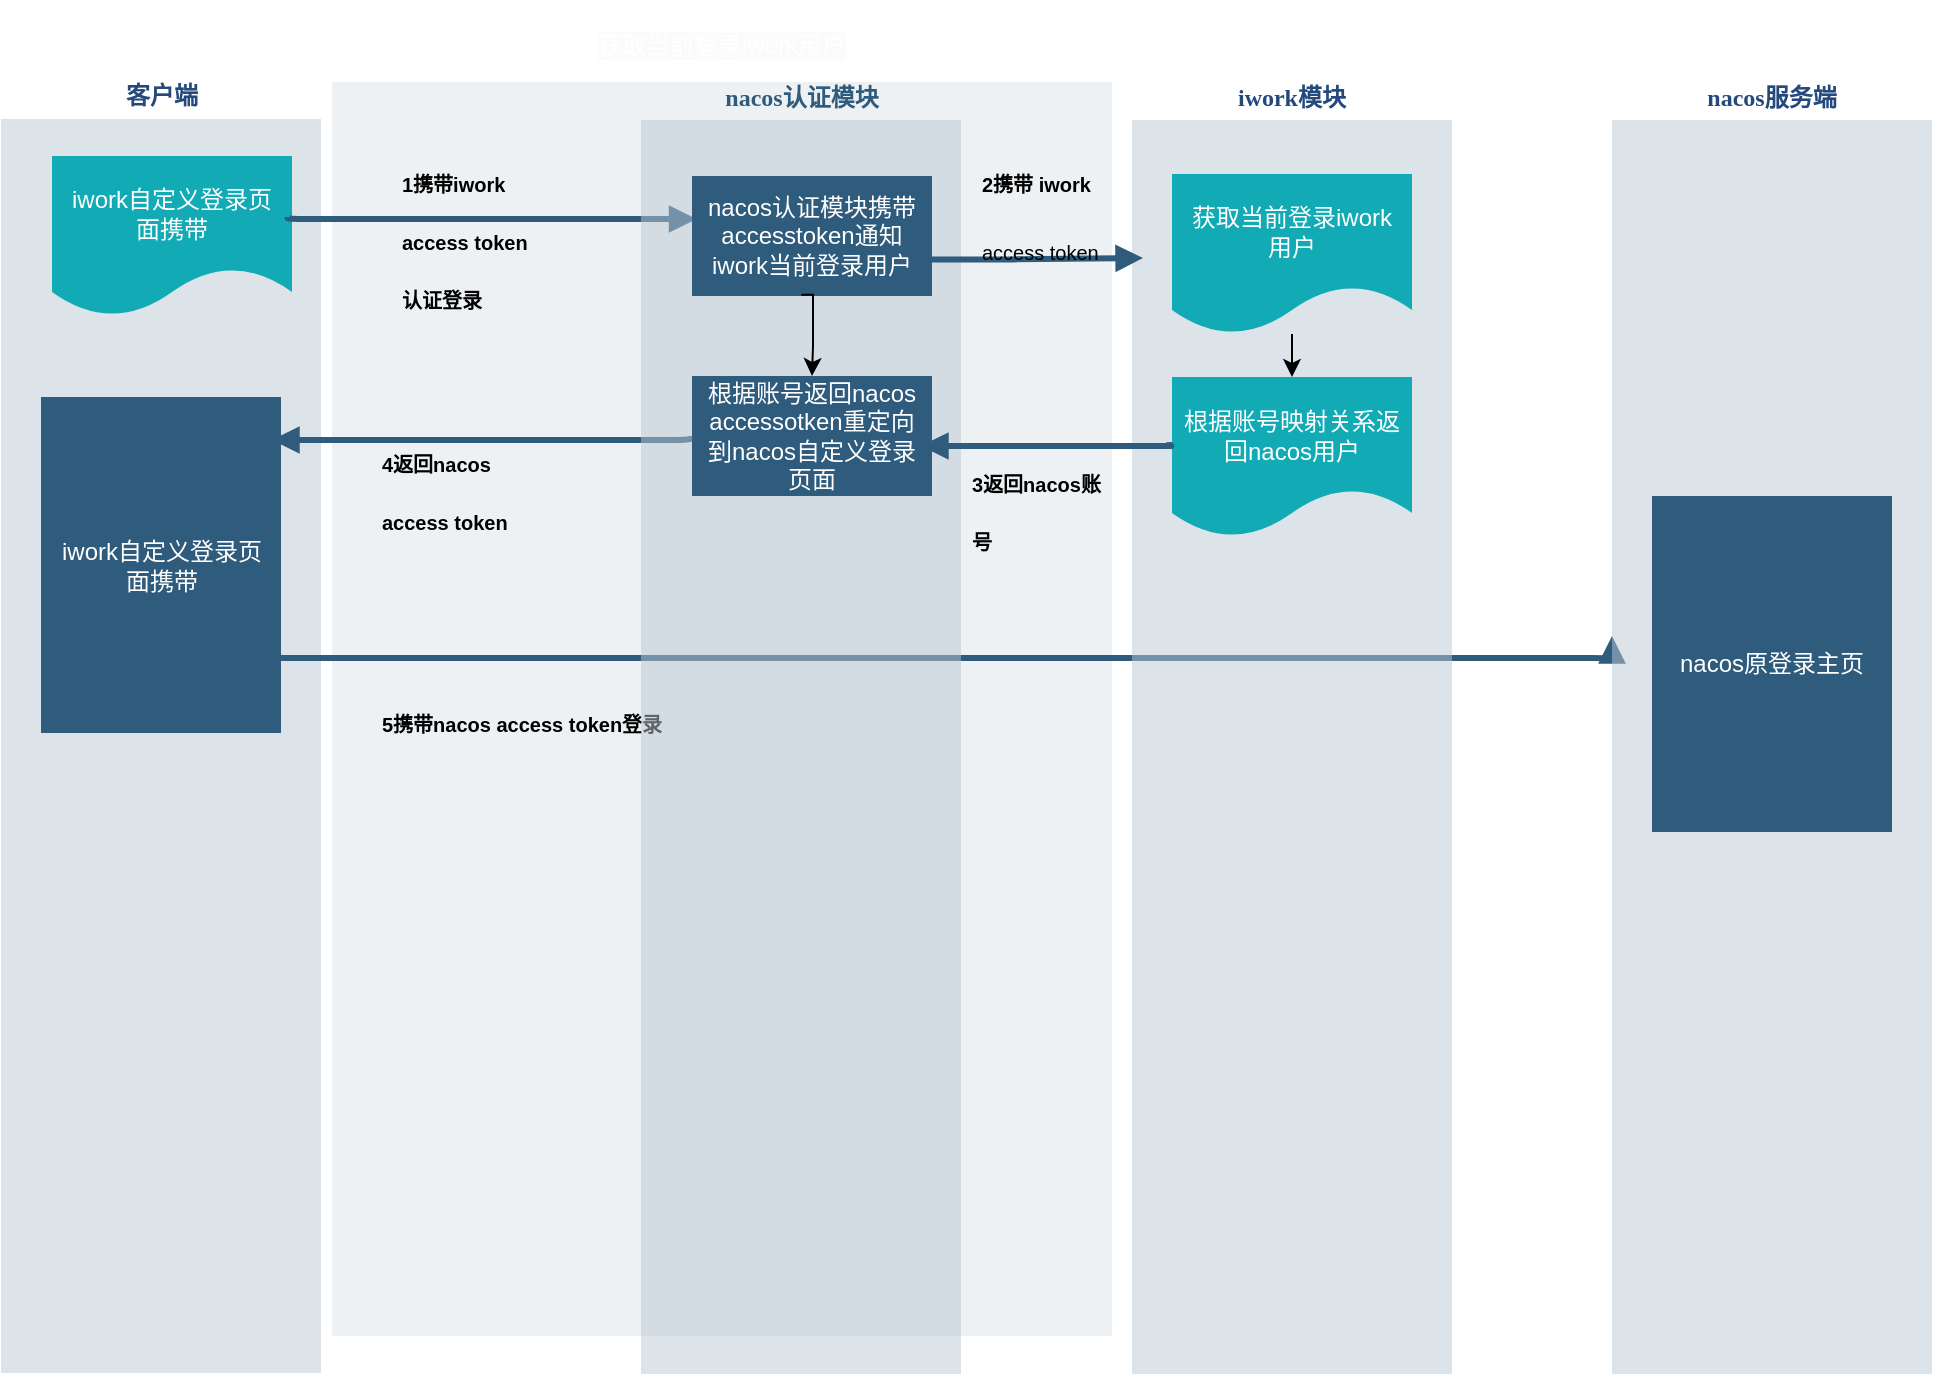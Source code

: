 <mxfile version="21.7.5" type="github">
  <diagram id="07fea595-8f29-1299-0266-81d95cde20df" name="Page-1">
    <mxGraphModel dx="1477" dy="626" grid="1" gridSize="10" guides="1" tooltips="1" connect="1" arrows="1" fold="1" page="1" pageScale="1" pageWidth="1169" pageHeight="827" background="#ffffff" math="0" shadow="0">
      <root>
        <mxCell id="0" />
        <mxCell id="1" parent="0" />
        <mxCell id="170" value="&lt;font color=&quot;#23497d&quot;&gt;客户端&lt;/font&gt;" style="swimlane;whiteSpace=wrap;fillColor=none;swimlaneFillColor=#BAC8D3;fontColor=#2F5B7C;fontFamily=Tahoma;html=1;strokeColor=none;opacity=50;" parent="1" vertex="1">
          <mxGeometry x="24.5" y="88.5" width="160" height="650" as="geometry">
            <mxRectangle x="20" y="20" width="80" height="23" as="alternateBounds" />
          </mxGeometry>
        </mxCell>
        <mxCell id="JCUp2-WsoM5vCHeJatl--247" value="iwork自定义登录页面携带" style="shape=document;whiteSpace=wrap;verticalAlign=middle;strokeColor=none;fillColor=#12aab5;shadow=0;fontColor=#FFFFFF;fontFamily=Helvetica;fontStyle=0;html=1;fontSize=12;spacing=6;spacingBottom=22;" vertex="1" parent="170">
          <mxGeometry x="25.5" y="41.5" width="120" height="80" as="geometry" />
        </mxCell>
        <mxCell id="171" value="iwork自定义登录页面携带" style="whiteSpace=wrap;shadow=0;fontColor=#FFFFFF;fontFamily=Helvetica;fontStyle=0;html=1;fontSize=12;plain-purple;strokeColor=none;fillColor=#2f5b7c;gradientColor=none;spacing=6;verticalAlign=middle;" parent="170" vertex="1">
          <mxGeometry x="20" y="162" width="120" height="168" as="geometry" />
        </mxCell>
        <mxCell id="183" value="&#xa;&lt;span style=&quot;color: rgb(255, 255, 255); font-family: Helvetica; font-size: 12px; font-style: normal; font-variant-ligatures: normal; font-variant-caps: normal; font-weight: 400; letter-spacing: normal; orphans: 2; text-align: center; text-indent: 0px; text-transform: none; widows: 2; word-spacing: 0px; -webkit-text-stroke-width: 0px; background-color: rgb(251, 251, 251); text-decoration-thickness: initial; text-decoration-style: initial; text-decoration-color: initial; float: none; display: inline !important;&quot;&gt;获取当前登录iwork用户&lt;/span&gt;&#xa;&#xa;" style="swimlane;whiteSpace=wrap;fillColor=none;swimlaneFillColor=#BAC8D3;fontColor=#2F5B7C;fontFamily=Tahoma;html=1;strokeColor=none;opacity=25;" parent="1" vertex="1">
          <mxGeometry x="190" y="70" width="390" height="650" as="geometry">
            <mxRectangle x="20" y="20" width="80" height="23" as="alternateBounds" />
          </mxGeometry>
        </mxCell>
        <mxCell id="JCUp2-WsoM5vCHeJatl--217" value="" style="edgeStyle=segmentEdgeStyle;strokeColor=#2F5B7C;strokeWidth=3;html=1;endArrow=block;endFill=1;" edge="1" parent="183">
          <mxGeometry x="-20" y="90" width="100" height="100" as="geometry">
            <mxPoint x="-22.25" y="90.5" as="sourcePoint" />
            <mxPoint x="182.25" y="91.5" as="targetPoint" />
            <Array as="points">
              <mxPoint x="157.75" y="91.5" />
              <mxPoint x="157.75" y="91.5" />
            </Array>
          </mxGeometry>
        </mxCell>
        <mxCell id="JCUp2-WsoM5vCHeJatl--231" value="" style="edgeStyle=segmentEdgeStyle;strokeColor=#2F5B7C;strokeWidth=3;html=1;endArrow=block;endFill=1;exitX=0;exitY=0.5;exitDx=0;exitDy=0;" edge="1" parent="183" source="JCUp2-WsoM5vCHeJatl--229">
          <mxGeometry x="-15.5" y="89.5" width="100" height="100" as="geometry">
            <mxPoint x="94.5" y="200" as="sourcePoint" />
            <mxPoint x="-30" y="202" as="targetPoint" />
            <Array as="points">
              <mxPoint x="180" y="202" />
            </Array>
          </mxGeometry>
        </mxCell>
        <mxCell id="JCUp2-WsoM5vCHeJatl--232" value="" style="edgeStyle=segmentEdgeStyle;strokeColor=#2F5B7C;strokeWidth=3;html=1;endArrow=block;endFill=1;" edge="1" parent="183">
          <mxGeometry x="-210" y="20" width="100" height="100" as="geometry">
            <mxPoint x="-30" y="310" as="sourcePoint" />
            <mxPoint x="640" y="300" as="targetPoint" />
            <Array as="points">
              <mxPoint x="150" y="311" />
              <mxPoint x="150" y="311" />
            </Array>
          </mxGeometry>
        </mxCell>
        <mxCell id="JCUp2-WsoM5vCHeJatl--234" value="&lt;h1&gt;&lt;font size=&quot;1&quot;&gt;1携带iwork access token认证登录&lt;/font&gt;&lt;/h1&gt;" style="text;html=1;strokeColor=none;fillColor=none;spacing=5;spacingTop=-20;whiteSpace=wrap;overflow=hidden;rounded=0;" vertex="1" parent="183">
          <mxGeometry x="30" y="50" width="80" height="100" as="geometry" />
        </mxCell>
        <mxCell id="JCUp2-WsoM5vCHeJatl--244" value="&lt;h1&gt;&lt;font size=&quot;1&quot;&gt;4返回nacos access token&lt;/font&gt;&lt;/h1&gt;" style="text;html=1;strokeColor=none;fillColor=none;spacing=5;spacingTop=-20;whiteSpace=wrap;overflow=hidden;rounded=0;" vertex="1" parent="183">
          <mxGeometry x="20" y="190" width="80" height="100" as="geometry" />
        </mxCell>
        <mxCell id="JCUp2-WsoM5vCHeJatl--245" value="&lt;h1&gt;&lt;font size=&quot;1&quot;&gt;5携带nacos access token登录&lt;/font&gt;&lt;/h1&gt;" style="text;html=1;strokeColor=none;fillColor=none;spacing=5;spacingTop=-20;whiteSpace=wrap;overflow=hidden;rounded=0;" vertex="1" parent="183">
          <mxGeometry x="20" y="320" width="370" height="100" as="geometry" />
        </mxCell>
        <mxCell id="187" value="nacos认证模块" style="swimlane;whiteSpace=wrap;fillColor=none;swimlaneFillColor=#BAC8D3;fontColor=#2F5B7C;fontFamily=Tahoma;html=1;strokeColor=none;opacity=50;" parent="1" vertex="1">
          <mxGeometry x="344.5" y="89" width="160" height="650" as="geometry">
            <mxRectangle x="20" y="20" width="80" height="23" as="alternateBounds" />
          </mxGeometry>
        </mxCell>
        <mxCell id="184" value="nacos认证模块携带accesstoken通知iwork当前登录用户" style="whiteSpace=wrap;shadow=0;fontColor=#FFFFFF;fontFamily=Helvetica;fontStyle=0;html=1;fontSize=12;plain-purple;strokeColor=none;fillColor=#2f5b7c;gradientColor=none;spacing=6;verticalAlign=middle;" parent="187" vertex="1">
          <mxGeometry x="25.5" y="51" width="120" height="60" as="geometry" />
        </mxCell>
        <mxCell id="JCUp2-WsoM5vCHeJatl--229" value="根据账号返回nacos accessotken重定向到nacos自定义登录页面" style="whiteSpace=wrap;strokeColor=none;fillColor=#2f5b7c;shadow=0;fontColor=#FFFFFF;fontFamily=Helvetica;fontStyle=0;html=1;fontSize=12;spacing=6;verticalAlign=middle;" vertex="1" parent="187">
          <mxGeometry x="25.5" y="151" width="120" height="60" as="geometry" />
        </mxCell>
        <mxCell id="JCUp2-WsoM5vCHeJatl--218" value="" style="edgeStyle=orthogonalEdgeStyle;rounded=0;orthogonalLoop=1;jettySize=auto;html=1;exitX=0.456;exitY=0.99;exitDx=0;exitDy=0;exitPerimeter=0;entryX=0.5;entryY=0;entryDx=0;entryDy=0;" edge="1" parent="187" source="184" target="JCUp2-WsoM5vCHeJatl--229">
          <mxGeometry relative="1" as="geometry">
            <mxPoint x="80" y="130" as="sourcePoint" />
            <mxPoint x="-60.029" y="301" as="targetPoint" />
            <Array as="points">
              <mxPoint x="86" y="110" />
              <mxPoint x="86" y="136" />
            </Array>
          </mxGeometry>
        </mxCell>
        <mxCell id="JCUp2-WsoM5vCHeJatl--220" value="&lt;font color=&quot;#23497d&quot;&gt;iwork模块&lt;/font&gt;" style="swimlane;whiteSpace=wrap;fillColor=none;swimlaneFillColor=#BAC8D3;fontColor=#2F5B7C;fontFamily=Tahoma;html=1;strokeColor=none;opacity=50;" vertex="1" parent="1">
          <mxGeometry x="590" y="89" width="160" height="650" as="geometry">
            <mxRectangle x="20" y="20" width="80" height="23" as="alternateBounds" />
          </mxGeometry>
        </mxCell>
        <mxCell id="JCUp2-WsoM5vCHeJatl--221" value="" style="edgeStyle=orthogonalEdgeStyle;rounded=0;orthogonalLoop=1;jettySize=auto;html=1;" edge="1" parent="JCUp2-WsoM5vCHeJatl--220" source="JCUp2-WsoM5vCHeJatl--222" target="JCUp2-WsoM5vCHeJatl--223">
          <mxGeometry relative="1" as="geometry" />
        </mxCell>
        <mxCell id="JCUp2-WsoM5vCHeJatl--222" value="获取当前登录iwork用户" style="shape=document;whiteSpace=wrap;verticalAlign=middle;strokeColor=none;fillColor=#12aab5;shadow=0;fontColor=#FFFFFF;fontFamily=Helvetica;fontStyle=0;html=1;fontSize=12;spacing=6;spacingBottom=22;" vertex="1" parent="JCUp2-WsoM5vCHeJatl--220">
          <mxGeometry x="20" y="50" width="120" height="80" as="geometry" />
        </mxCell>
        <mxCell id="JCUp2-WsoM5vCHeJatl--223" value="根据账号映射关系返回nacos用户" style="shape=document;whiteSpace=wrap;verticalAlign=middle;strokeColor=none;fillColor=#12aab5;shadow=0;fontColor=#FFFFFF;fontFamily=Helvetica;fontStyle=0;html=1;fontSize=12;spacing=6;spacingBottom=22;" vertex="1" parent="JCUp2-WsoM5vCHeJatl--220">
          <mxGeometry x="20" y="151.5" width="120" height="80" as="geometry" />
        </mxCell>
        <mxCell id="204" value="" style="edgeStyle=segmentEdgeStyle;strokeColor=#2F5B7C;strokeWidth=3;html=1;endArrow=block;endFill=1;exitX=-0.012;exitY=0.407;exitDx=0;exitDy=0;exitPerimeter=0;" parent="1" source="JCUp2-WsoM5vCHeJatl--223" edge="1">
          <mxGeometry x="164.5" y="178.5" width="100" height="100" as="geometry">
            <mxPoint x="610" y="285" as="sourcePoint" />
            <mxPoint x="484.5" y="275" as="targetPoint" />
            <Array as="points">
              <mxPoint x="609" y="275" />
              <mxPoint x="610" y="275" />
            </Array>
          </mxGeometry>
        </mxCell>
        <mxCell id="JCUp2-WsoM5vCHeJatl--227" value="" style="edgeStyle=segmentEdgeStyle;strokeColor=#2F5B7C;strokeWidth=3;html=1;endArrow=block;endFill=1;entryX=0;entryY=0.5;entryDx=0;entryDy=0;" edge="1" parent="1">
          <mxGeometry x="164.5" y="178.5" width="100" height="100" as="geometry">
            <mxPoint x="490" y="181.77" as="sourcePoint" />
            <mxPoint x="595.5" y="181" as="targetPoint" />
            <Array as="points">
              <mxPoint x="520.5" y="182" />
            </Array>
          </mxGeometry>
        </mxCell>
        <mxCell id="JCUp2-WsoM5vCHeJatl--235" value="&lt;font color=&quot;#23497d&quot;&gt;nacos服务端&lt;/font&gt;" style="swimlane;whiteSpace=wrap;fillColor=none;swimlaneFillColor=#BAC8D3;fontColor=#2F5B7C;fontFamily=Tahoma;html=1;strokeColor=none;opacity=50;" vertex="1" parent="1">
          <mxGeometry x="830" y="89" width="160" height="650" as="geometry">
            <mxRectangle x="20" y="20" width="80" height="23" as="alternateBounds" />
          </mxGeometry>
        </mxCell>
        <mxCell id="JCUp2-WsoM5vCHeJatl--251" value="nacos原登录主页&lt;br&gt;" style="whiteSpace=wrap;shadow=0;fontColor=#FFFFFF;fontFamily=Helvetica;fontStyle=0;html=1;fontSize=12;plain-purple;strokeColor=none;fillColor=#2f5b7c;gradientColor=none;spacing=6;verticalAlign=middle;" vertex="1" parent="JCUp2-WsoM5vCHeJatl--235">
          <mxGeometry x="20" y="211" width="120" height="168" as="geometry" />
        </mxCell>
        <mxCell id="JCUp2-WsoM5vCHeJatl--242" value="&lt;h1&gt;&lt;font size=&quot;1&quot;&gt;2携带 iwork&lt;/font&gt;&lt;/h1&gt;&lt;div&gt;&lt;font size=&quot;1&quot;&gt;access token&lt;/font&gt;&lt;/div&gt;" style="text;html=1;strokeColor=none;fillColor=none;spacing=5;spacingTop=-20;whiteSpace=wrap;overflow=hidden;rounded=0;" vertex="1" parent="1">
          <mxGeometry x="510" y="120" width="80" height="100" as="geometry" />
        </mxCell>
        <mxCell id="JCUp2-WsoM5vCHeJatl--243" value="&lt;h1&gt;&lt;font size=&quot;1&quot;&gt;3返回nacos账号&lt;/font&gt;&lt;/h1&gt;" style="text;html=1;strokeColor=none;fillColor=none;spacing=5;spacingTop=-20;whiteSpace=wrap;overflow=hidden;rounded=0;" vertex="1" parent="1">
          <mxGeometry x="504.5" y="270" width="80" height="100" as="geometry" />
        </mxCell>
      </root>
    </mxGraphModel>
  </diagram>
</mxfile>
